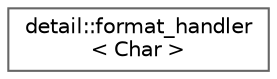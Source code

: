 digraph "类继承关系图"
{
 // LATEX_PDF_SIZE
  bgcolor="transparent";
  edge [fontname=Helvetica,fontsize=10,labelfontname=Helvetica,labelfontsize=10];
  node [fontname=Helvetica,fontsize=10,shape=box,height=0.2,width=0.4];
  rankdir="LR";
  Node0 [id="Node000000",label="detail::format_handler\l\< Char \>",height=0.2,width=0.4,color="grey40", fillcolor="white", style="filled",URL="$structdetail_1_1format__handler.html",tooltip=" "];
}
